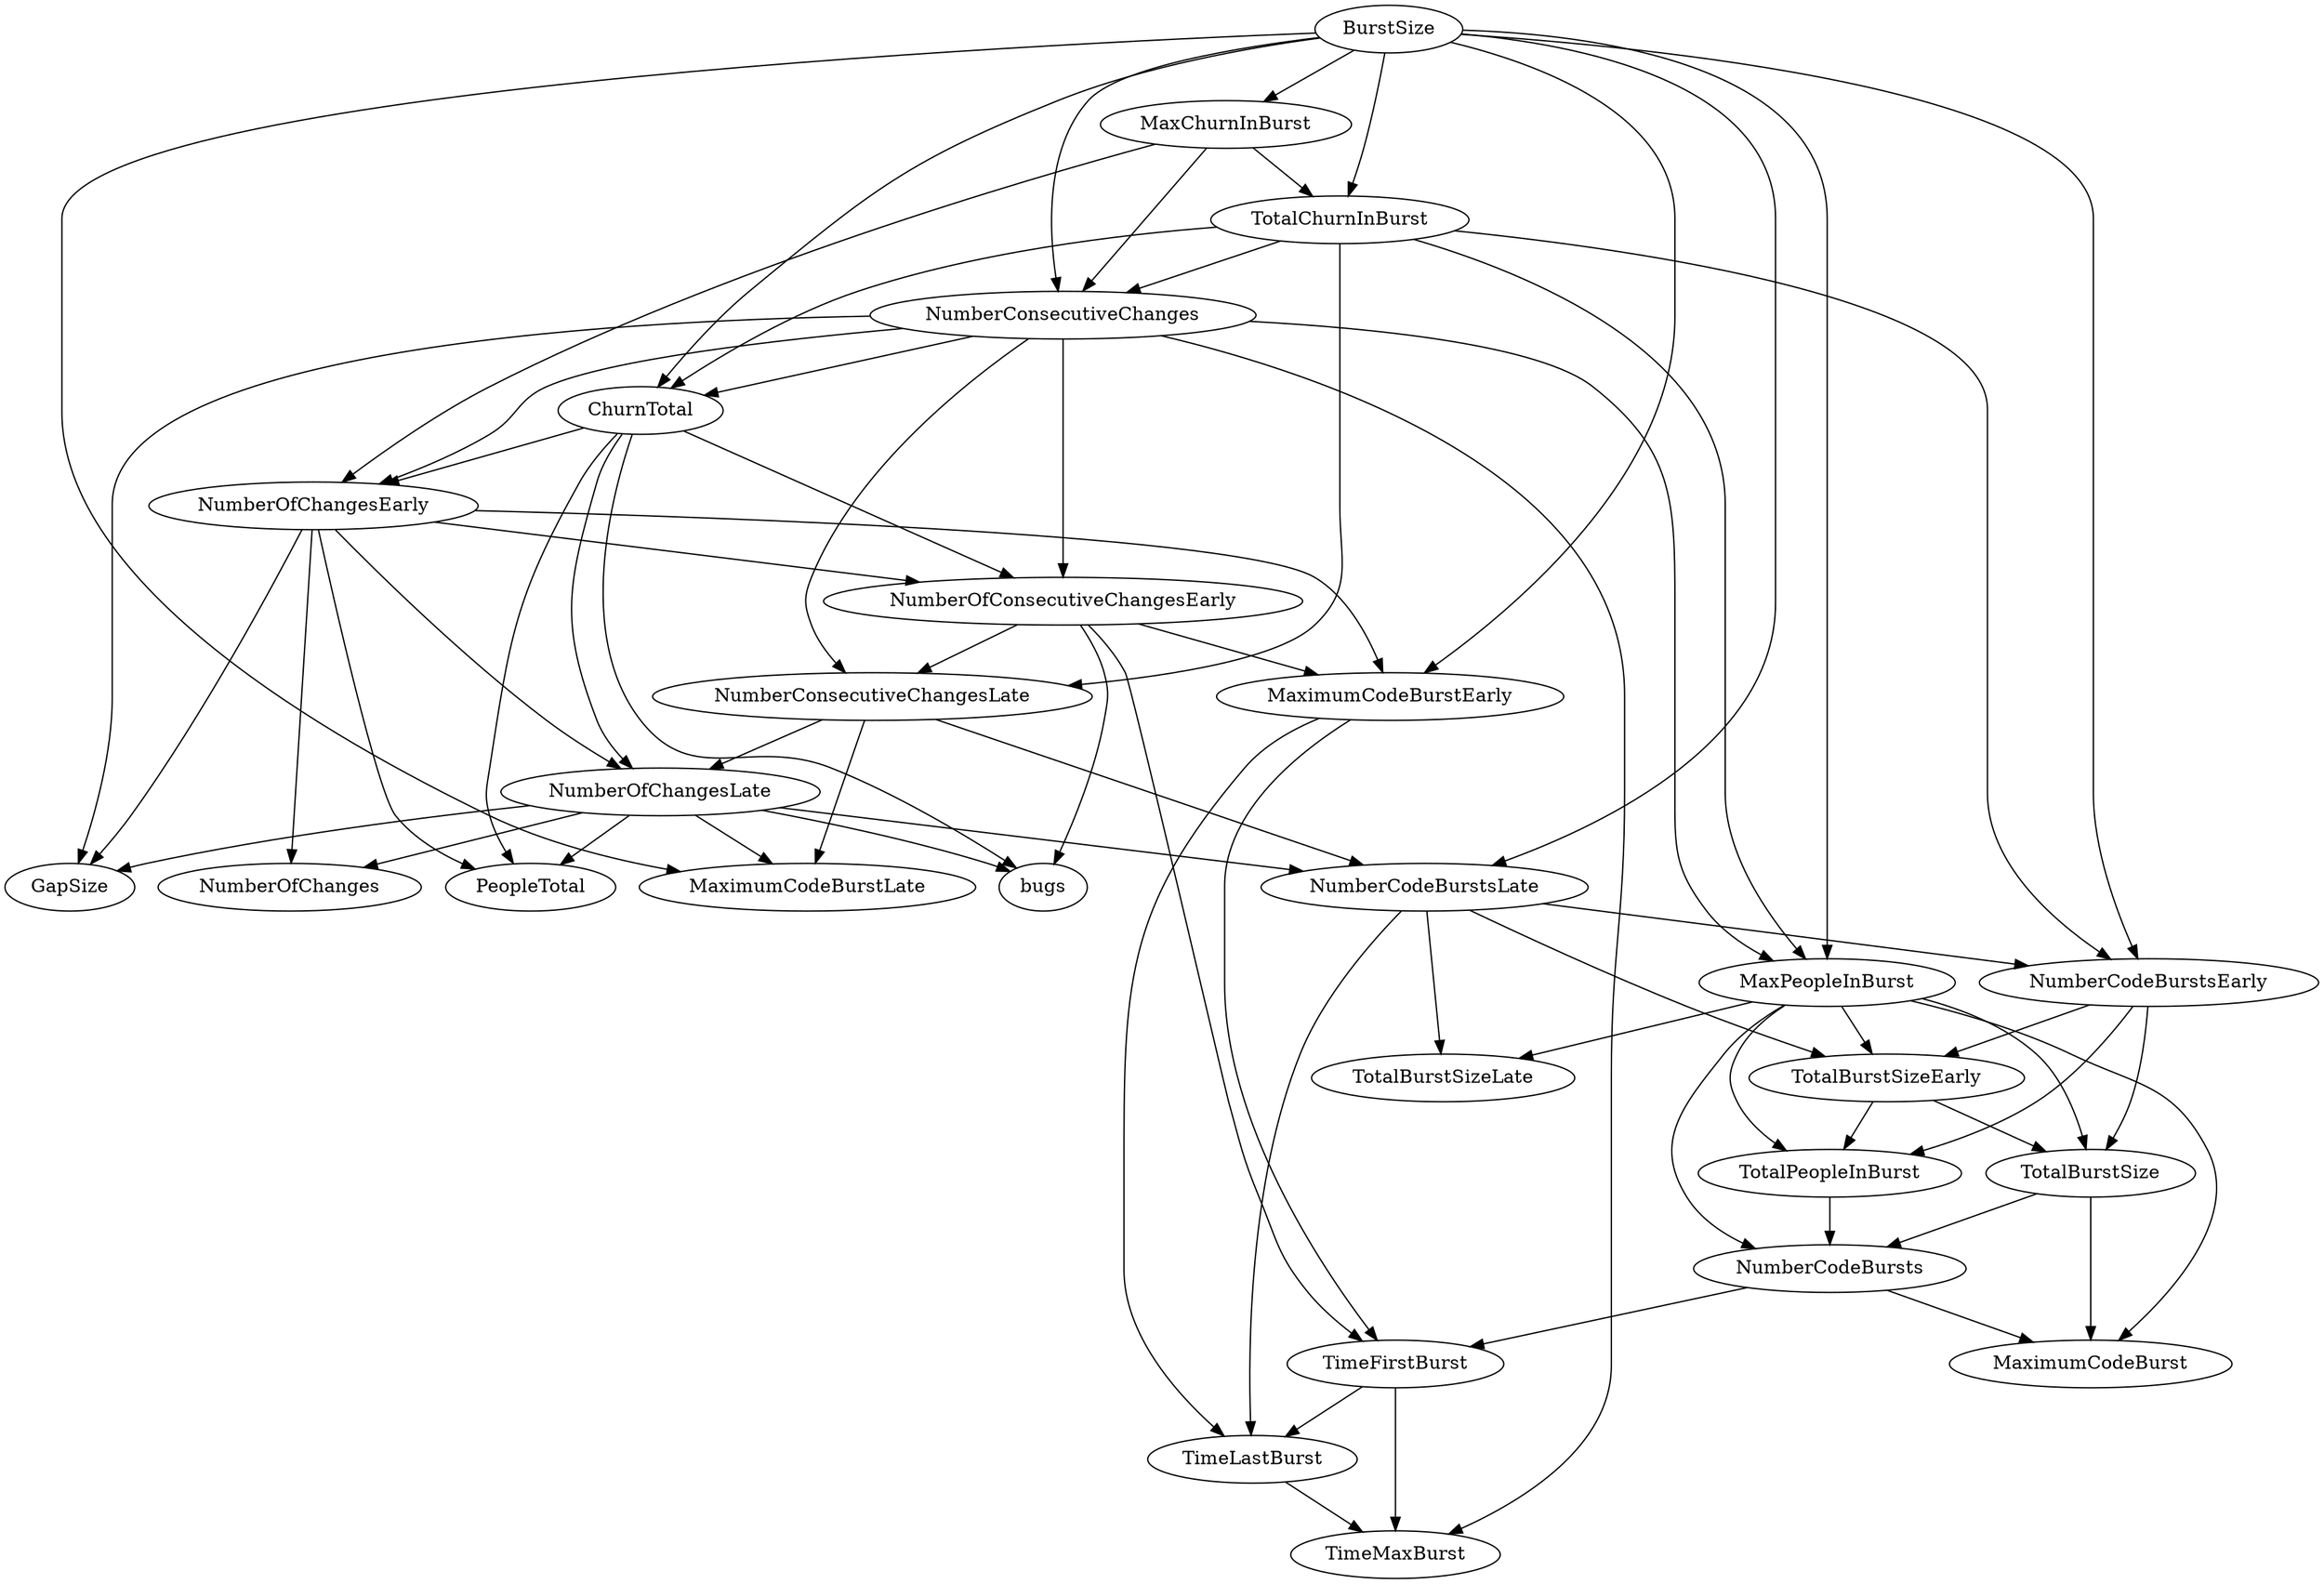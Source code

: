 digraph {
   TotalPeopleInBurst;
   MaximumCodeBurstLate;
   NumberOfChanges;
   MaxPeopleInBurst;
   TotalBurstSizeLate;
   NumberCodeBurstsLate;
   NumberOfChangesLate;
   NumberOfChangesEarly;
   MaxChurnInBurst;
   MaximumCodeBurstEarly;
   NumberCodeBurstsEarly;
   TimeFirstBurst;
   TotalChurnInBurst;
   ChurnTotal;
   MaximumCodeBurst;
   NumberOfConsecutiveChangesEarly;
   NumberConsecutiveChangesLate;
   TotalBurstSizeEarly;
   TotalBurstSize;
   TimeMaxBurst;
   NumberConsecutiveChanges;
   TimeLastBurst;
   NumberCodeBursts;
   PeopleTotal;
   bugs;
   GapSize;
   BurstSize;
   TotalPeopleInBurst -> NumberCodeBursts;
   MaxPeopleInBurst -> TotalPeopleInBurst;
   MaxPeopleInBurst -> TotalBurstSizeLate;
   MaxPeopleInBurst -> MaximumCodeBurst;
   MaxPeopleInBurst -> TotalBurstSizeEarly;
   MaxPeopleInBurst -> TotalBurstSize;
   MaxPeopleInBurst -> NumberCodeBursts;
   NumberCodeBurstsLate -> TotalBurstSizeLate;
   NumberCodeBurstsLate -> NumberCodeBurstsEarly;
   NumberCodeBurstsLate -> TotalBurstSizeEarly;
   NumberCodeBurstsLate -> TimeLastBurst;
   NumberOfChangesLate -> MaximumCodeBurstLate;
   NumberOfChangesLate -> NumberOfChanges;
   NumberOfChangesLate -> NumberCodeBurstsLate;
   NumberOfChangesLate -> PeopleTotal;
   NumberOfChangesLate -> bugs;
   NumberOfChangesLate -> GapSize;
   NumberOfChangesEarly -> NumberOfChanges;
   NumberOfChangesEarly -> NumberOfChangesLate;
   NumberOfChangesEarly -> MaximumCodeBurstEarly;
   NumberOfChangesEarly -> NumberOfConsecutiveChangesEarly;
   NumberOfChangesEarly -> PeopleTotal;
   NumberOfChangesEarly -> GapSize;
   MaxChurnInBurst -> NumberOfChangesEarly;
   MaxChurnInBurst -> TotalChurnInBurst;
   MaxChurnInBurst -> NumberConsecutiveChanges;
   MaximumCodeBurstEarly -> TimeFirstBurst;
   MaximumCodeBurstEarly -> TimeLastBurst;
   NumberCodeBurstsEarly -> TotalPeopleInBurst;
   NumberCodeBurstsEarly -> TotalBurstSizeEarly;
   NumberCodeBurstsEarly -> TotalBurstSize;
   TimeFirstBurst -> TimeMaxBurst;
   TimeFirstBurst -> TimeLastBurst;
   TotalChurnInBurst -> MaxPeopleInBurst;
   TotalChurnInBurst -> NumberCodeBurstsEarly;
   TotalChurnInBurst -> ChurnTotal;
   TotalChurnInBurst -> NumberConsecutiveChangesLate;
   TotalChurnInBurst -> NumberConsecutiveChanges;
   ChurnTotal -> NumberOfChangesLate;
   ChurnTotal -> NumberOfChangesEarly;
   ChurnTotal -> NumberOfConsecutiveChangesEarly;
   ChurnTotal -> PeopleTotal;
   ChurnTotal -> bugs;
   NumberOfConsecutiveChangesEarly -> MaximumCodeBurstEarly;
   NumberOfConsecutiveChangesEarly -> TimeFirstBurst;
   NumberOfConsecutiveChangesEarly -> NumberConsecutiveChangesLate;
   NumberOfConsecutiveChangesEarly -> bugs;
   NumberConsecutiveChangesLate -> MaximumCodeBurstLate;
   NumberConsecutiveChangesLate -> NumberCodeBurstsLate;
   NumberConsecutiveChangesLate -> NumberOfChangesLate;
   TotalBurstSizeEarly -> TotalPeopleInBurst;
   TotalBurstSizeEarly -> TotalBurstSize;
   TotalBurstSize -> MaximumCodeBurst;
   TotalBurstSize -> NumberCodeBursts;
   NumberConsecutiveChanges -> MaxPeopleInBurst;
   NumberConsecutiveChanges -> NumberOfChangesEarly;
   NumberConsecutiveChanges -> ChurnTotal;
   NumberConsecutiveChanges -> NumberOfConsecutiveChangesEarly;
   NumberConsecutiveChanges -> NumberConsecutiveChangesLate;
   NumberConsecutiveChanges -> TimeMaxBurst;
   NumberConsecutiveChanges -> GapSize;
   TimeLastBurst -> TimeMaxBurst;
   NumberCodeBursts -> TimeFirstBurst;
   NumberCodeBursts -> MaximumCodeBurst;
   BurstSize -> MaximumCodeBurstLate;
   BurstSize -> MaxPeopleInBurst;
   BurstSize -> NumberCodeBurstsLate;
   BurstSize -> MaxChurnInBurst;
   BurstSize -> MaximumCodeBurstEarly;
   BurstSize -> NumberCodeBurstsEarly;
   BurstSize -> TotalChurnInBurst;
   BurstSize -> ChurnTotal;
   BurstSize -> NumberConsecutiveChanges;
}
